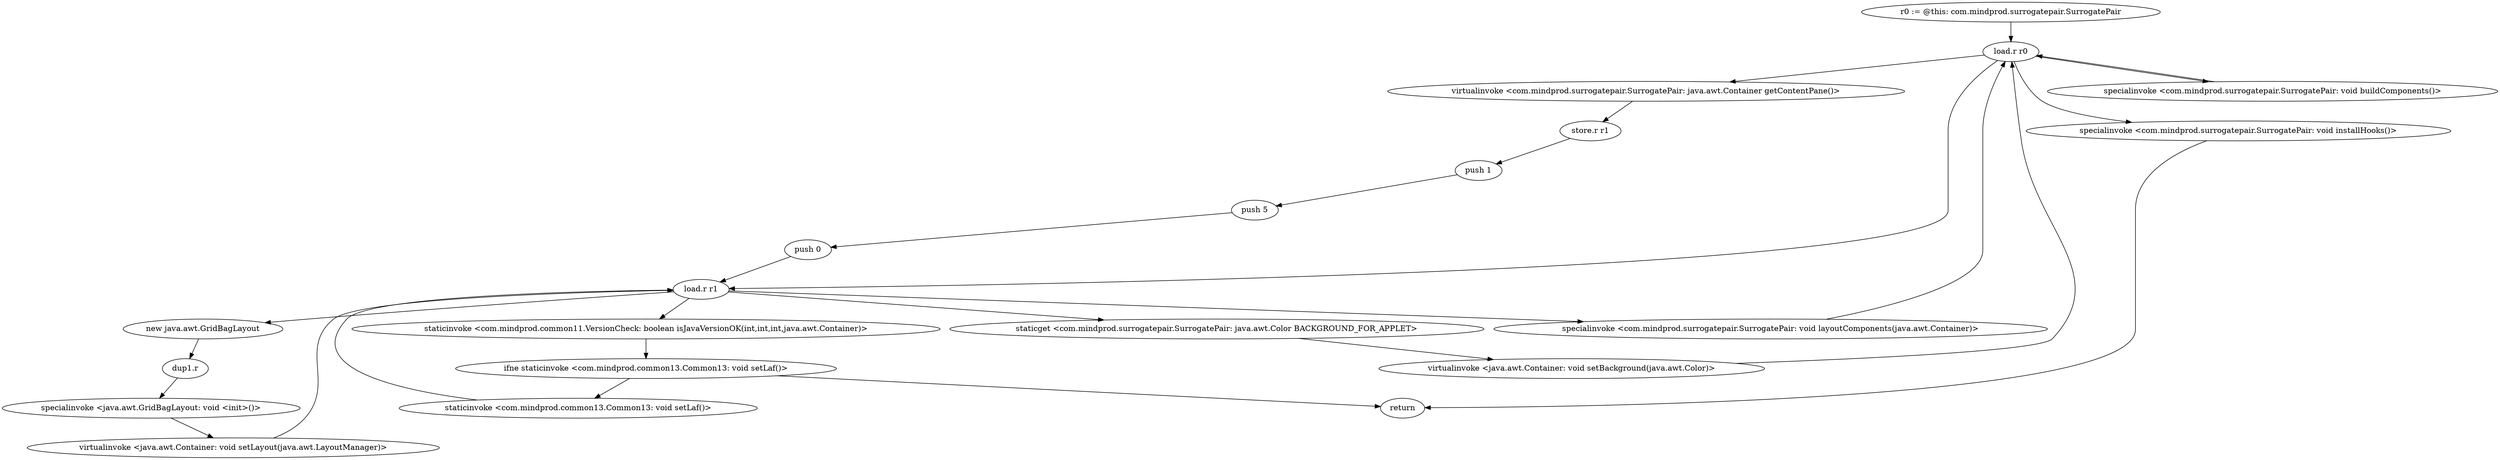 digraph "" {
    "r0 := @this: com.mindprod.surrogatepair.SurrogatePair"
    "load.r r0"
    "r0 := @this: com.mindprod.surrogatepair.SurrogatePair"->"load.r r0";
    "virtualinvoke <com.mindprod.surrogatepair.SurrogatePair: java.awt.Container getContentPane()>"
    "load.r r0"->"virtualinvoke <com.mindprod.surrogatepair.SurrogatePair: java.awt.Container getContentPane()>";
    "store.r r1"
    "virtualinvoke <com.mindprod.surrogatepair.SurrogatePair: java.awt.Container getContentPane()>"->"store.r r1";
    "push 1"
    "store.r r1"->"push 1";
    "push 5"
    "push 1"->"push 5";
    "push 0"
    "push 5"->"push 0";
    "load.r r1"
    "push 0"->"load.r r1";
    "staticinvoke <com.mindprod.common11.VersionCheck: boolean isJavaVersionOK(int,int,int,java.awt.Container)>"
    "load.r r1"->"staticinvoke <com.mindprod.common11.VersionCheck: boolean isJavaVersionOK(int,int,int,java.awt.Container)>";
    "ifne staticinvoke <com.mindprod.common13.Common13: void setLaf()>"
    "staticinvoke <com.mindprod.common11.VersionCheck: boolean isJavaVersionOK(int,int,int,java.awt.Container)>"->"ifne staticinvoke <com.mindprod.common13.Common13: void setLaf()>";
    "return"
    "ifne staticinvoke <com.mindprod.common13.Common13: void setLaf()>"->"return";
    "staticinvoke <com.mindprod.common13.Common13: void setLaf()>"
    "ifne staticinvoke <com.mindprod.common13.Common13: void setLaf()>"->"staticinvoke <com.mindprod.common13.Common13: void setLaf()>";
    "staticinvoke <com.mindprod.common13.Common13: void setLaf()>"->"load.r r1";
    "new java.awt.GridBagLayout"
    "load.r r1"->"new java.awt.GridBagLayout";
    "dup1.r"
    "new java.awt.GridBagLayout"->"dup1.r";
    "specialinvoke <java.awt.GridBagLayout: void <init>()>"
    "dup1.r"->"specialinvoke <java.awt.GridBagLayout: void <init>()>";
    "virtualinvoke <java.awt.Container: void setLayout(java.awt.LayoutManager)>"
    "specialinvoke <java.awt.GridBagLayout: void <init>()>"->"virtualinvoke <java.awt.Container: void setLayout(java.awt.LayoutManager)>";
    "virtualinvoke <java.awt.Container: void setLayout(java.awt.LayoutManager)>"->"load.r r1";
    "staticget <com.mindprod.surrogatepair.SurrogatePair: java.awt.Color BACKGROUND_FOR_APPLET>"
    "load.r r1"->"staticget <com.mindprod.surrogatepair.SurrogatePair: java.awt.Color BACKGROUND_FOR_APPLET>";
    "virtualinvoke <java.awt.Container: void setBackground(java.awt.Color)>"
    "staticget <com.mindprod.surrogatepair.SurrogatePair: java.awt.Color BACKGROUND_FOR_APPLET>"->"virtualinvoke <java.awt.Container: void setBackground(java.awt.Color)>";
    "virtualinvoke <java.awt.Container: void setBackground(java.awt.Color)>"->"load.r r0";
    "specialinvoke <com.mindprod.surrogatepair.SurrogatePair: void buildComponents()>"
    "load.r r0"->"specialinvoke <com.mindprod.surrogatepair.SurrogatePair: void buildComponents()>";
    "specialinvoke <com.mindprod.surrogatepair.SurrogatePair: void buildComponents()>"->"load.r r0";
    "load.r r0"->"load.r r1";
    "specialinvoke <com.mindprod.surrogatepair.SurrogatePair: void layoutComponents(java.awt.Container)>"
    "load.r r1"->"specialinvoke <com.mindprod.surrogatepair.SurrogatePair: void layoutComponents(java.awt.Container)>";
    "specialinvoke <com.mindprod.surrogatepair.SurrogatePair: void layoutComponents(java.awt.Container)>"->"load.r r0";
    "specialinvoke <com.mindprod.surrogatepair.SurrogatePair: void installHooks()>"
    "load.r r0"->"specialinvoke <com.mindprod.surrogatepair.SurrogatePair: void installHooks()>";
    "specialinvoke <com.mindprod.surrogatepair.SurrogatePair: void installHooks()>"->"return";
}
